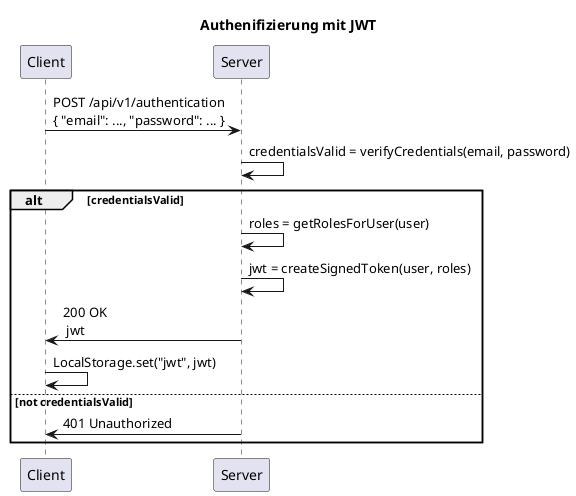 @startuml JWT Prozess

title "Authenifizierung mit JWT"

participant "Client" as client
participant "Server" as server

client -> server: POST /api/v1/authentication\n{ "email": ..., "password": ... }
server -> server: credentialsValid = verifyCredentials(email, password)

alt credentialsValid

server -> server: roles = getRolesForUser(user)
server -> server: jwt = createSignedToken(user, roles)

server -> client: 200 OK \n jwt

client -> client: LocalStorage.set("jwt", jwt)
else not credentialsValid
server -> client: 401 Unauthorized
end

@enduml